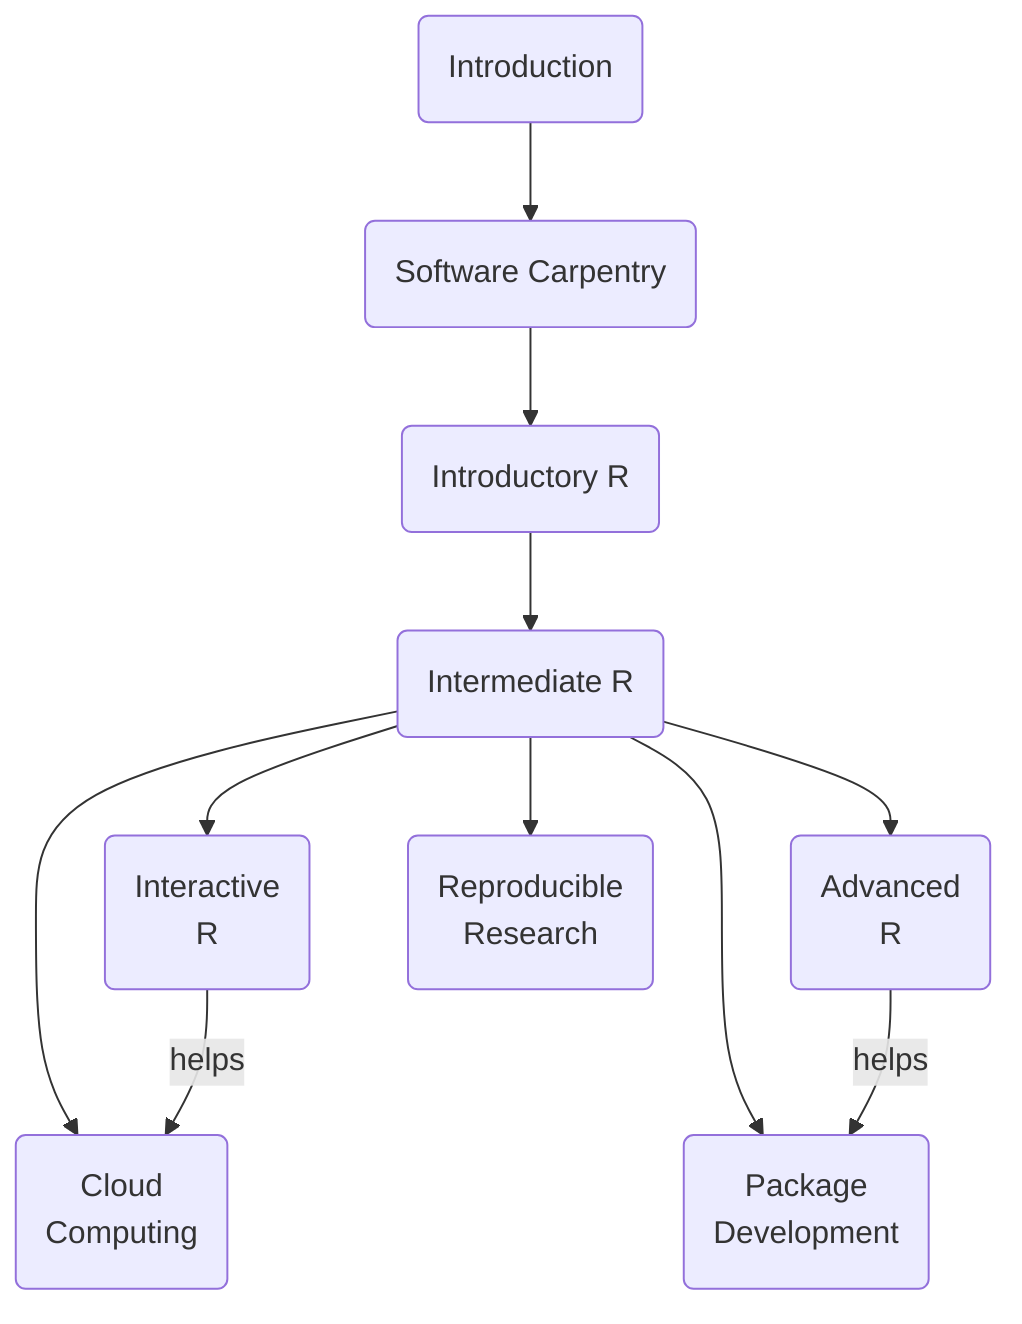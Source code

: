 graph TD
  intro(Introduction) --> sc(Software Carpentry)
  sc --> baser(Introductory R)
  baser --> tidy(Intermediate R)
  tidy --> shiny(Interactive <br> R)
  tidy --> advr(Advanced <br> R)
  tidy --> repr(Reproducible <br> Research)
  tidy --> rpkgs(Package <br> Development)
  tidy --> cloud(Cloud <br> Computing)
  shiny --helps--> cloud
  advr --helps--> rpkgs